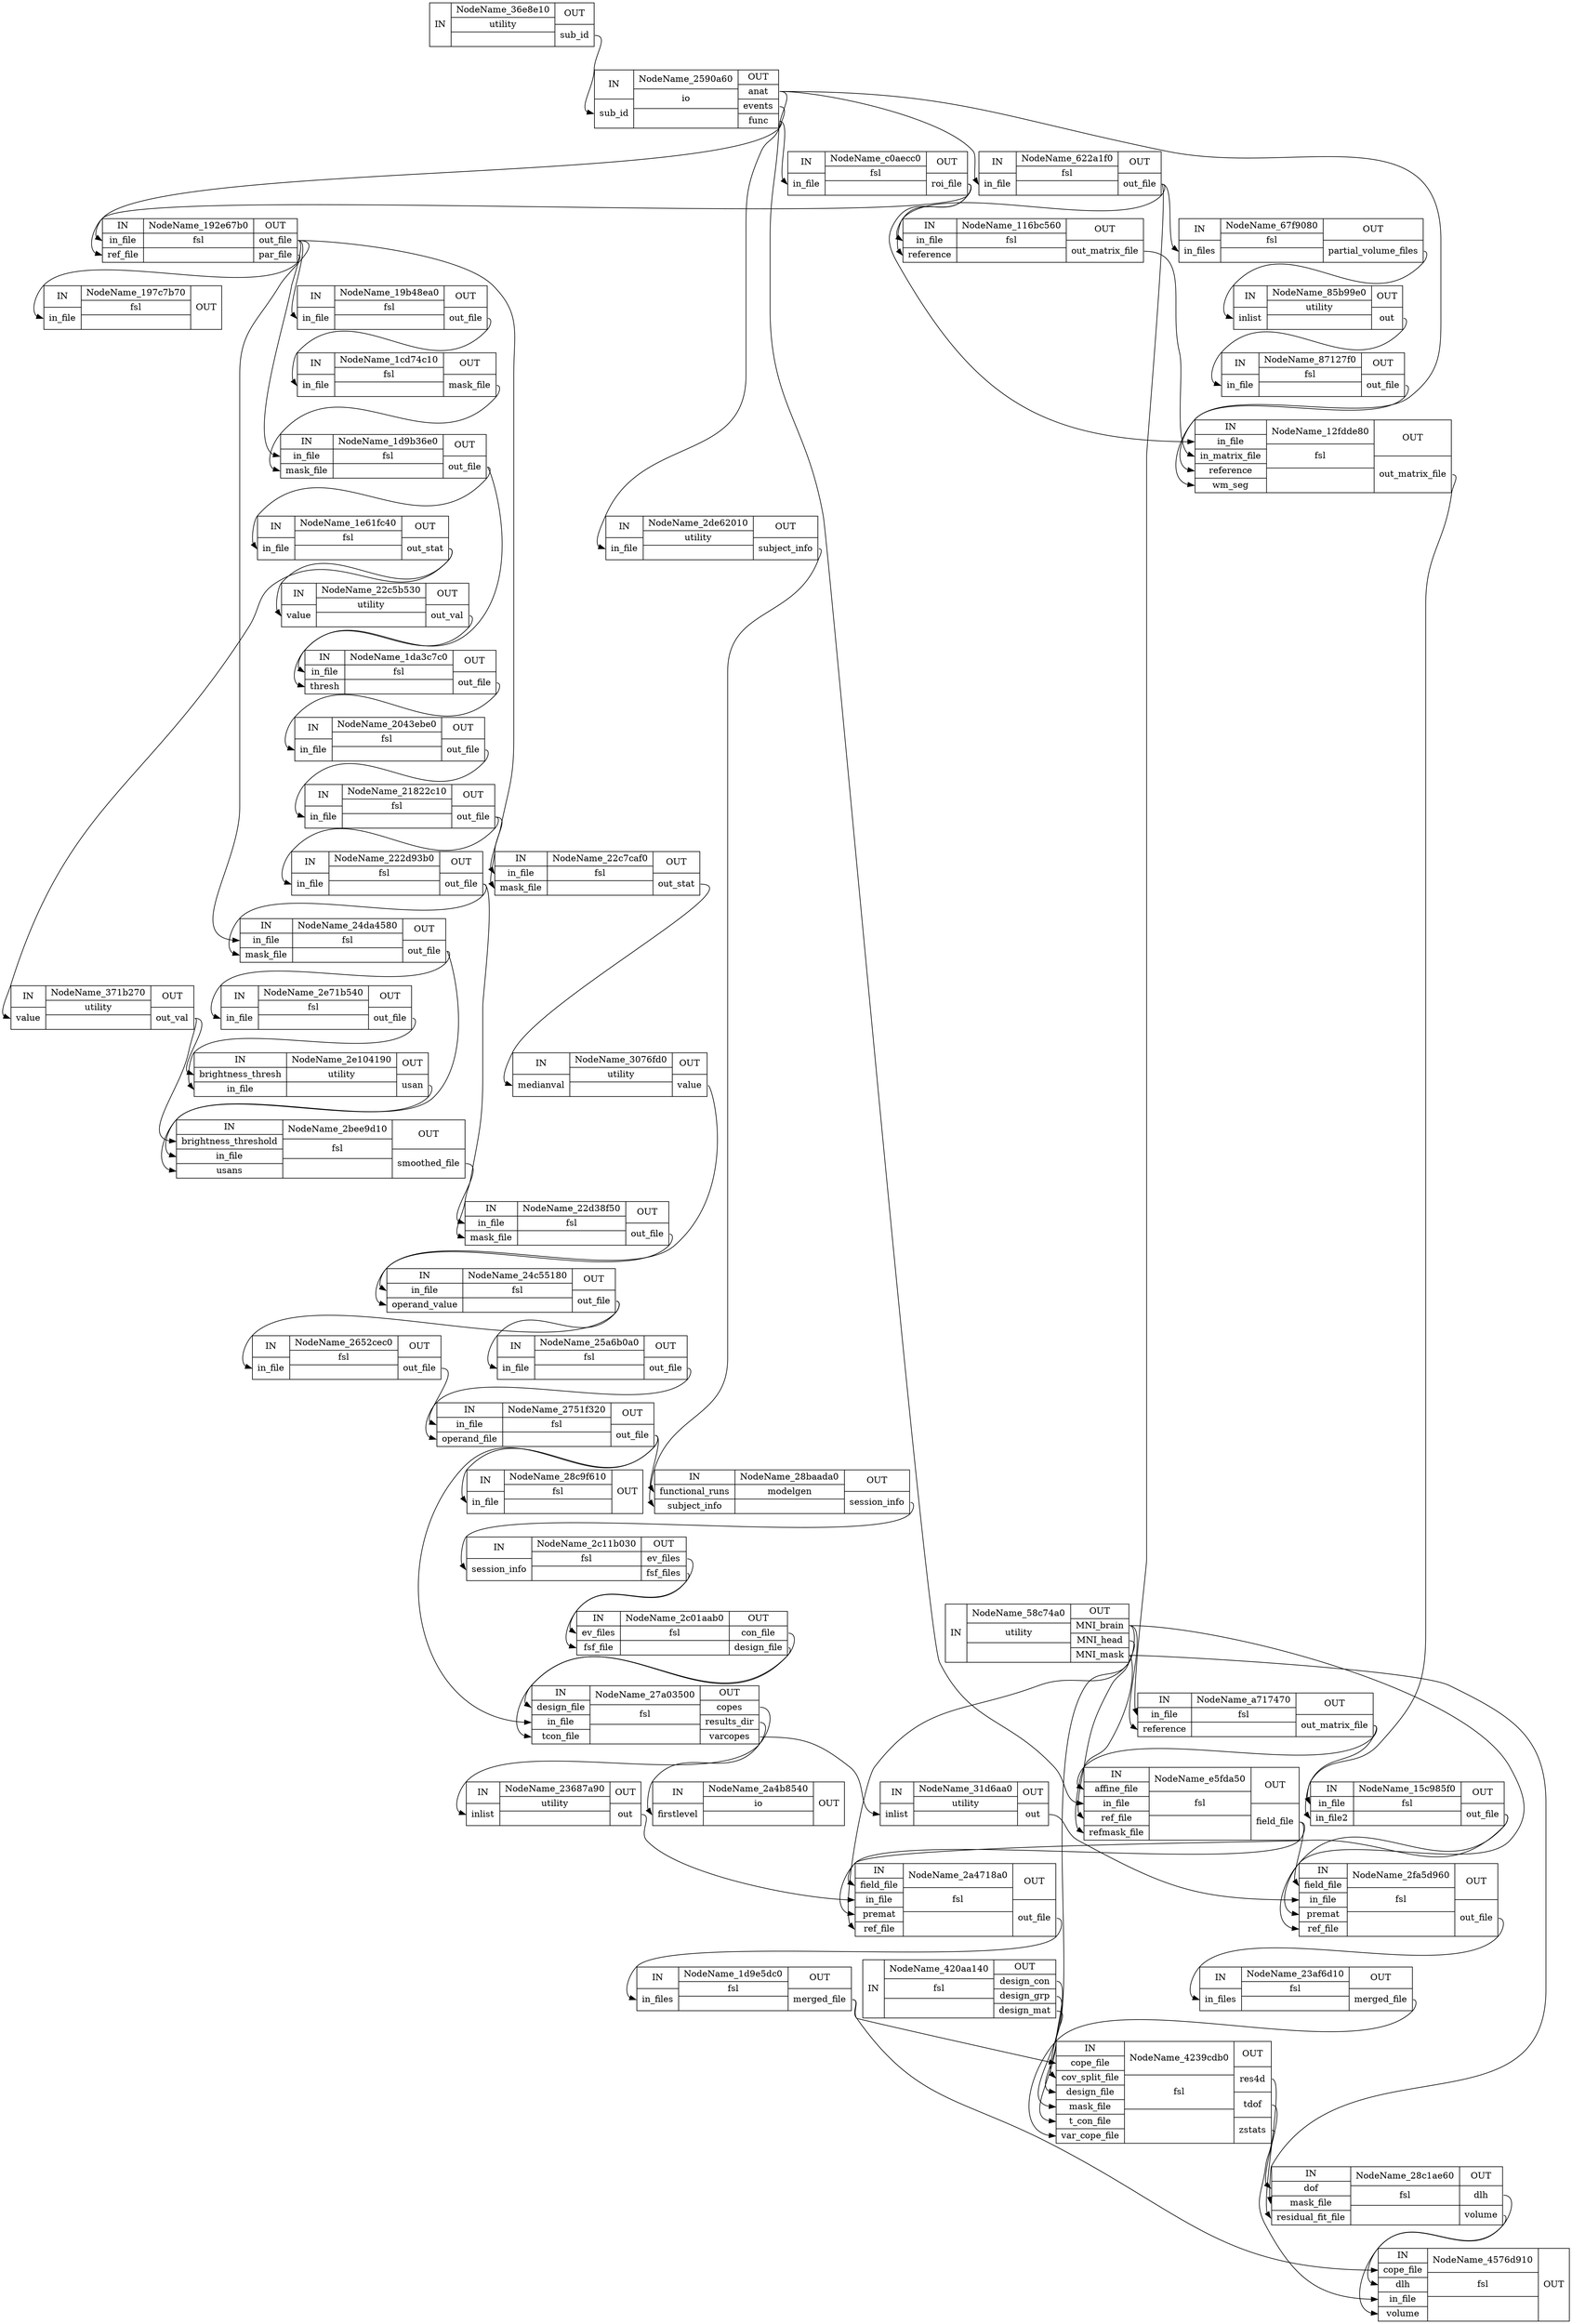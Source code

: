 digraph structs {
node [shape=record];
MyWorkflowNodeName_36e8e10 [label="{IN}|{ NodeName_36e8e10 | utility |  }|{OUT|<outsubid> sub_id}"];
MyWorkflowNodeName_2590a60 [label="{IN|<insubid> sub_id}|{ NodeName_2590a60 | io |  }|{OUT|<outanat> anat|<outevents> events|<outfunc> func}"];
MyWorkflowNodeName_622a1f0 [label="{IN|<ininfile> in_file}|{ NodeName_622a1f0 | fsl |  }|{OUT|<outoutfile> out_file}"];
MyWorkflowNodeName_67f9080 [label="{IN|<ininfiles> in_files}|{ NodeName_67f9080 | fsl |  }|{OUT|<outpartialvolumefiles> partial_volume_files}"];
MyWorkflowNodeName_85b99e0 [label="{IN|<ininlist> inlist}|{ NodeName_85b99e0 | utility |  }|{OUT|<outout> out}"];
MyWorkflowNodeName_87127f0 [label="{IN|<ininfile> in_file}|{ NodeName_87127f0 | fsl |  }|{OUT|<outoutfile> out_file}"];
MyWorkflowNodeName_c0aecc0 [label="{IN|<ininfile> in_file}|{ NodeName_c0aecc0 | fsl |  }|{OUT|<outroifile> roi_file}"];
MyWorkflowNodeName_116bc560 [label="{IN|<ininfile> in_file|<inreference> reference}|{ NodeName_116bc560 | fsl |  }|{OUT|<outoutmatrixfile> out_matrix_file}"];
MyWorkflowNodeName_12fdde80 [label="{IN|<ininfile> in_file|<ininmatrixfile> in_matrix_file|<inreference> reference|<inwmseg> wm_seg}|{ NodeName_12fdde80 | fsl |  }|{OUT|<outoutmatrixfile> out_matrix_file}"];
MyWorkflowNodeName_192e67b0 [label="{IN|<ininfile> in_file|<inreffile> ref_file}|{ NodeName_192e67b0 | fsl |  }|{OUT|<outoutfile> out_file|<outparfile> par_file}"];
MyWorkflowNodeName_197c7b70 [label="{IN|<ininfile> in_file}|{ NodeName_197c7b70 | fsl |  }|{OUT}"];
MyWorkflowNodeName_19b48ea0 [label="{IN|<ininfile> in_file}|{ NodeName_19b48ea0 | fsl |  }|{OUT|<outoutfile> out_file}"];
MyWorkflowNodeName_1cd74c10 [label="{IN|<ininfile> in_file}|{ NodeName_1cd74c10 | fsl |  }|{OUT|<outmaskfile> mask_file}"];
MyWorkflowNodeName_1d9b36e0 [label="{IN|<ininfile> in_file|<inmaskfile> mask_file}|{ NodeName_1d9b36e0 | fsl |  }|{OUT|<outoutfile> out_file}"];
MyWorkflowNodeName_2de62010 [label="{IN|<ininfile> in_file}|{ NodeName_2de62010 | utility |  }|{OUT|<outsubjectinfo> subject_info}"];
MyWorkflowNodeName_1e61fc40 [label="{IN|<ininfile> in_file}|{ NodeName_1e61fc40 | fsl |  }|{OUT|<outoutstat> out_stat}"];
MyWorkflowNodeName_371b270 [label="{IN|<invalue> value}|{ NodeName_371b270 | utility |  }|{OUT|<outoutval> out_val}"];
MyWorkflowNodeName_22c5b530 [label="{IN|<invalue> value}|{ NodeName_22c5b530 | utility |  }|{OUT|<outoutval> out_val}"];
MyWorkflowNodeName_1da3c7c0 [label="{IN|<ininfile> in_file|<inthresh> thresh}|{ NodeName_1da3c7c0 | fsl |  }|{OUT|<outoutfile> out_file}"];
MyWorkflowNodeName_2043ebe0 [label="{IN|<ininfile> in_file}|{ NodeName_2043ebe0 | fsl |  }|{OUT|<outoutfile> out_file}"];
MyWorkflowNodeName_21822c10 [label="{IN|<ininfile> in_file}|{ NodeName_21822c10 | fsl |  }|{OUT|<outoutfile> out_file}"];
MyWorkflowNodeName_22c7caf0 [label="{IN|<ininfile> in_file|<inmaskfile> mask_file}|{ NodeName_22c7caf0 | fsl |  }|{OUT|<outoutstat> out_stat}"];
MyWorkflowNodeName_3076fd0 [label="{IN|<inmedianval> medianval}|{ NodeName_3076fd0 | utility |  }|{OUT|<outvalue> value}"];
MyWorkflowNodeName_222d93b0 [label="{IN|<ininfile> in_file}|{ NodeName_222d93b0 | fsl |  }|{OUT|<outoutfile> out_file}"];
MyWorkflowNodeName_24da4580 [label="{IN|<ininfile> in_file|<inmaskfile> mask_file}|{ NodeName_24da4580 | fsl |  }|{OUT|<outoutfile> out_file}"];
MyWorkflowNodeName_2e71b540 [label="{IN|<ininfile> in_file}|{ NodeName_2e71b540 | fsl |  }|{OUT|<outoutfile> out_file}"];
MyWorkflowNodeName_2e104190 [label="{IN|<inbrightnessthresh> brightness_thresh|<ininfile> in_file}|{ NodeName_2e104190 | utility |  }|{OUT|<outusan> usan}"];
MyWorkflowNodeName_2bee9d10 [label="{IN|<inbrightnessthreshold> brightness_threshold|<ininfile> in_file|<inusans> usans}|{ NodeName_2bee9d10 | fsl |  }|{OUT|<outsmoothedfile> smoothed_file}"];
MyWorkflowNodeName_22d38f50 [label="{IN|<ininfile> in_file|<inmaskfile> mask_file}|{ NodeName_22d38f50 | fsl |  }|{OUT|<outoutfile> out_file}"];
MyWorkflowNodeName_24c55180 [label="{IN|<ininfile> in_file|<inoperandvalue> operand_value}|{ NodeName_24c55180 | fsl |  }|{OUT|<outoutfile> out_file}"];
MyWorkflowNodeName_25a6b0a0 [label="{IN|<ininfile> in_file}|{ NodeName_25a6b0a0 | fsl |  }|{OUT|<outoutfile> out_file}"];
MyWorkflowNodeName_2652cec0 [label="{IN|<ininfile> in_file}|{ NodeName_2652cec0 | fsl |  }|{OUT|<outoutfile> out_file}"];
MyWorkflowNodeName_2751f320 [label="{IN|<ininfile> in_file|<inoperandfile> operand_file}|{ NodeName_2751f320 | fsl |  }|{OUT|<outoutfile> out_file}"];
MyWorkflowNodeName_28c9f610 [label="{IN|<ininfile> in_file}|{ NodeName_28c9f610 | fsl |  }|{OUT}"];
MyWorkflowNodeName_28baada0 [label="{IN|<infunctionalruns> functional_runs|<insubjectinfo> subject_info}|{ NodeName_28baada0 | modelgen |  }|{OUT|<outsessioninfo> session_info}"];
MyWorkflowNodeName_2c11b030 [label="{IN|<insessioninfo> session_info}|{ NodeName_2c11b030 | fsl |  }|{OUT|<outevfiles> ev_files|<outfsffiles> fsf_files}"];
MyWorkflowNodeName_2c01aab0 [label="{IN|<inevfiles> ev_files|<infsffile> fsf_file}|{ NodeName_2c01aab0 | fsl |  }|{OUT|<outconfile> con_file|<outdesignfile> design_file}"];
MyWorkflowNodeName_27a03500 [label="{IN|<indesignfile> design_file|<ininfile> in_file|<intconfile> tcon_file}|{ NodeName_27a03500 | fsl |  }|{OUT|<outcopes> copes|<outresultsdir> results_dir|<outvarcopes> varcopes}"];
MyWorkflowNodeName_2a4b8540 [label="{IN|<infirstlevel> firstlevel}|{ NodeName_2a4b8540 | io |  }|{OUT}"];
MyWorkflowNodeName_23687a90 [label="{IN|<ininlist> inlist}|{ NodeName_23687a90 | utility |  }|{OUT|<outout> out}"];
MyWorkflowNodeName_31d6aa0 [label="{IN|<ininlist> inlist}|{ NodeName_31d6aa0 | utility |  }|{OUT|<outout> out}"];
MyWorkflowNodeName_58c74a0 [label="{IN}|{ NodeName_58c74a0 | utility |  }|{OUT|<outMNIbrain> MNI_brain|<outMNIhead> MNI_head|<outMNImask> MNI_mask}"];
MyWorkflowNodeName_a717470 [label="{IN|<ininfile> in_file|<inreference> reference}|{ NodeName_a717470 | fsl |  }|{OUT|<outoutmatrixfile> out_matrix_file}"];
MyWorkflowNodeName_15c985f0 [label="{IN|<ininfile> in_file|<ininfile2> in_file2}|{ NodeName_15c985f0 | fsl |  }|{OUT|<outoutfile> out_file}"];
MyWorkflowNodeName_e5fda50 [label="{IN|<inaffinefile> affine_file|<ininfile> in_file|<inreffile> ref_file|<inrefmaskfile> refmask_file}|{ NodeName_e5fda50 | fsl |  }|{OUT|<outfieldfile> field_file}"];
MyWorkflowNodeName_2a4718a0 [label="{IN|<infieldfile> field_file|<ininfile> in_file|<inpremat> premat|<inreffile> ref_file}|{ NodeName_2a4718a0 | fsl |  }|{OUT|<outoutfile> out_file}"];
MyWorkflowNodeName_2fa5d960 [label="{IN|<infieldfile> field_file|<ininfile> in_file|<inpremat> premat|<inreffile> ref_file}|{ NodeName_2fa5d960 | fsl |  }|{OUT|<outoutfile> out_file}"];
MyWorkflowNodeName_23af6d10 [label="{IN|<ininfiles> in_files}|{ NodeName_23af6d10 | fsl |  }|{OUT|<outmergedfile> merged_file}"];
MyWorkflowNodeName_420aa140 [label="{IN}|{ NodeName_420aa140 | fsl |  }|{OUT|<outdesigncon> design_con|<outdesigngrp> design_grp|<outdesignmat> design_mat}"];
MyWorkflowNodeName_1d9e5dc0 [label="{IN|<ininfiles> in_files}|{ NodeName_1d9e5dc0 | fsl |  }|{OUT|<outmergedfile> merged_file}"];
MyWorkflowNodeName_4239cdb0 [label="{IN|<incopefile> cope_file|<incovsplitfile> cov_split_file|<indesignfile> design_file|<inmaskfile> mask_file|<intconfile> t_con_file|<invarcopefile> var_cope_file}|{ NodeName_4239cdb0 | fsl |  }|{OUT|<outres4d> res4d|<outtdof> tdof|<outzstats> zstats}"];
MyWorkflowNodeName_28c1ae60 [label="{IN|<indof> dof|<inmaskfile> mask_file|<inresidualfitfile> residual_fit_file}|{ NodeName_28c1ae60 | fsl |  }|{OUT|<outdlh> dlh|<outvolume> volume}"];
MyWorkflowNodeName_4576d910 [label="{IN|<incopefile> cope_file|<indlh> dlh|<ininfile> in_file|<involume> volume}|{ NodeName_4576d910 | fsl |  }|{OUT}"];
MyWorkflowNodeName_116bc560:outoutmatrixfile:e -> MyWorkflowNodeName_12fdde80:ininmatrixfile:w;
MyWorkflowNodeName_12fdde80:outoutmatrixfile:e -> MyWorkflowNodeName_15c985f0:ininfile:w;
MyWorkflowNodeName_15c985f0:outoutfile:e -> MyWorkflowNodeName_2a4718a0:inpremat:w;
MyWorkflowNodeName_15c985f0:outoutfile:e -> MyWorkflowNodeName_2fa5d960:inpremat:w;
MyWorkflowNodeName_192e67b0:outoutfile:e -> MyWorkflowNodeName_19b48ea0:ininfile:w;
MyWorkflowNodeName_192e67b0:outoutfile:e -> MyWorkflowNodeName_1d9b36e0:ininfile:w;
MyWorkflowNodeName_192e67b0:outoutfile:e -> MyWorkflowNodeName_22c7caf0:ininfile:w;
MyWorkflowNodeName_192e67b0:outoutfile:e -> MyWorkflowNodeName_24da4580:ininfile:w;
MyWorkflowNodeName_192e67b0:outparfile:e -> MyWorkflowNodeName_197c7b70:ininfile:w;
MyWorkflowNodeName_19b48ea0:outoutfile:e -> MyWorkflowNodeName_1cd74c10:ininfile:w;
MyWorkflowNodeName_1cd74c10:outmaskfile:e -> MyWorkflowNodeName_1d9b36e0:inmaskfile:w;
MyWorkflowNodeName_1d9b36e0:outoutfile:e -> MyWorkflowNodeName_1da3c7c0:ininfile:w;
MyWorkflowNodeName_1d9b36e0:outoutfile:e -> MyWorkflowNodeName_1e61fc40:ininfile:w;
MyWorkflowNodeName_1d9e5dc0:outmergedfile:e -> MyWorkflowNodeName_4239cdb0:incopefile:w;
MyWorkflowNodeName_1d9e5dc0:outmergedfile:e -> MyWorkflowNodeName_4576d910:incopefile:w;
MyWorkflowNodeName_1da3c7c0:outoutfile:e -> MyWorkflowNodeName_2043ebe0:ininfile:w;
MyWorkflowNodeName_1e61fc40:outoutstat:e -> MyWorkflowNodeName_22c5b530:invalue:w;
MyWorkflowNodeName_1e61fc40:outoutstat:e -> MyWorkflowNodeName_371b270:invalue:w;
MyWorkflowNodeName_2043ebe0:outoutfile:e -> MyWorkflowNodeName_21822c10:ininfile:w;
MyWorkflowNodeName_21822c10:outoutfile:e -> MyWorkflowNodeName_222d93b0:ininfile:w;
MyWorkflowNodeName_21822c10:outoutfile:e -> MyWorkflowNodeName_22c7caf0:inmaskfile:w;
MyWorkflowNodeName_222d93b0:outoutfile:e -> MyWorkflowNodeName_22d38f50:inmaskfile:w;
MyWorkflowNodeName_222d93b0:outoutfile:e -> MyWorkflowNodeName_24da4580:inmaskfile:w;
MyWorkflowNodeName_22c5b530:outoutval:e -> MyWorkflowNodeName_1da3c7c0:inthresh:w;
MyWorkflowNodeName_22c7caf0:outoutstat:e -> MyWorkflowNodeName_3076fd0:inmedianval:w;
MyWorkflowNodeName_22d38f50:outoutfile:e -> MyWorkflowNodeName_24c55180:ininfile:w;
MyWorkflowNodeName_23687a90:outout:e -> MyWorkflowNodeName_2a4718a0:ininfile:w;
MyWorkflowNodeName_23af6d10:outmergedfile:e -> MyWorkflowNodeName_4239cdb0:invarcopefile:w;
MyWorkflowNodeName_24c55180:outoutfile:e -> MyWorkflowNodeName_25a6b0a0:ininfile:w;
MyWorkflowNodeName_24c55180:outoutfile:e -> MyWorkflowNodeName_2652cec0:ininfile:w;
MyWorkflowNodeName_24da4580:outoutfile:e -> MyWorkflowNodeName_2bee9d10:ininfile:w;
MyWorkflowNodeName_24da4580:outoutfile:e -> MyWorkflowNodeName_2e71b540:ininfile:w;
MyWorkflowNodeName_2590a60:outanat:e -> MyWorkflowNodeName_12fdde80:inreference:w;
MyWorkflowNodeName_2590a60:outanat:e -> MyWorkflowNodeName_622a1f0:ininfile:w;
MyWorkflowNodeName_2590a60:outanat:e -> MyWorkflowNodeName_e5fda50:ininfile:w;
MyWorkflowNodeName_2590a60:outevents:e -> MyWorkflowNodeName_2de62010:ininfile:w;
MyWorkflowNodeName_2590a60:outfunc:e -> MyWorkflowNodeName_192e67b0:ininfile:w;
MyWorkflowNodeName_2590a60:outfunc:e -> MyWorkflowNodeName_c0aecc0:ininfile:w;
MyWorkflowNodeName_25a6b0a0:outoutfile:e -> MyWorkflowNodeName_2751f320:inoperandfile:w;
MyWorkflowNodeName_2652cec0:outoutfile:e -> MyWorkflowNodeName_2751f320:ininfile:w;
MyWorkflowNodeName_2751f320:outoutfile:e -> MyWorkflowNodeName_27a03500:ininfile:w;
MyWorkflowNodeName_2751f320:outoutfile:e -> MyWorkflowNodeName_28baada0:infunctionalruns:w;
MyWorkflowNodeName_2751f320:outoutfile:e -> MyWorkflowNodeName_28c9f610:ininfile:w;
MyWorkflowNodeName_27a03500:outcopes:e -> MyWorkflowNodeName_23687a90:ininlist:w;
MyWorkflowNodeName_27a03500:outresultsdir:e -> MyWorkflowNodeName_2a4b8540:infirstlevel:w;
MyWorkflowNodeName_27a03500:outvarcopes:e -> MyWorkflowNodeName_31d6aa0:ininlist:w;
MyWorkflowNodeName_28baada0:outsessioninfo:e -> MyWorkflowNodeName_2c11b030:insessioninfo:w;
MyWorkflowNodeName_28c1ae60:outdlh:e -> MyWorkflowNodeName_4576d910:indlh:w;
MyWorkflowNodeName_28c1ae60:outvolume:e -> MyWorkflowNodeName_4576d910:involume:w;
MyWorkflowNodeName_2a4718a0:outoutfile:e -> MyWorkflowNodeName_1d9e5dc0:ininfiles:w;
MyWorkflowNodeName_2bee9d10:outsmoothedfile:e -> MyWorkflowNodeName_22d38f50:ininfile:w;
MyWorkflowNodeName_2c01aab0:outconfile:e -> MyWorkflowNodeName_27a03500:intconfile:w;
MyWorkflowNodeName_2c01aab0:outdesignfile:e -> MyWorkflowNodeName_27a03500:indesignfile:w;
MyWorkflowNodeName_2c11b030:outevfiles:e -> MyWorkflowNodeName_2c01aab0:inevfiles:w;
MyWorkflowNodeName_2c11b030:outfsffiles:e -> MyWorkflowNodeName_2c01aab0:infsffile:w;
MyWorkflowNodeName_2de62010:outsubjectinfo:e -> MyWorkflowNodeName_28baada0:insubjectinfo:w;
MyWorkflowNodeName_2e104190:outusan:e -> MyWorkflowNodeName_2bee9d10:inusans:w;
MyWorkflowNodeName_2e71b540:outoutfile:e -> MyWorkflowNodeName_2e104190:ininfile:w;
MyWorkflowNodeName_2fa5d960:outoutfile:e -> MyWorkflowNodeName_23af6d10:ininfiles:w;
MyWorkflowNodeName_3076fd0:outvalue:e -> MyWorkflowNodeName_24c55180:inoperandvalue:w;
MyWorkflowNodeName_31d6aa0:outout:e -> MyWorkflowNodeName_2fa5d960:ininfile:w;
MyWorkflowNodeName_36e8e10:outsubid:e -> MyWorkflowNodeName_2590a60:insubid:w;
MyWorkflowNodeName_371b270:outoutval:e -> MyWorkflowNodeName_2bee9d10:inbrightnessthreshold:w;
MyWorkflowNodeName_371b270:outoutval:e -> MyWorkflowNodeName_2e104190:inbrightnessthresh:w;
MyWorkflowNodeName_420aa140:outdesigncon:e -> MyWorkflowNodeName_4239cdb0:intconfile:w;
MyWorkflowNodeName_420aa140:outdesigngrp:e -> MyWorkflowNodeName_4239cdb0:incovsplitfile:w;
MyWorkflowNodeName_420aa140:outdesignmat:e -> MyWorkflowNodeName_4239cdb0:indesignfile:w;
MyWorkflowNodeName_4239cdb0:outres4d:e -> MyWorkflowNodeName_28c1ae60:inresidualfitfile:w;
MyWorkflowNodeName_4239cdb0:outtdof:e -> MyWorkflowNodeName_28c1ae60:indof:w;
MyWorkflowNodeName_4239cdb0:outzstats:e -> MyWorkflowNodeName_4576d910:ininfile:w;
MyWorkflowNodeName_58c74a0:outMNIbrain:e -> MyWorkflowNodeName_2a4718a0:inreffile:w;
MyWorkflowNodeName_58c74a0:outMNIbrain:e -> MyWorkflowNodeName_2fa5d960:inreffile:w;
MyWorkflowNodeName_58c74a0:outMNIbrain:e -> MyWorkflowNodeName_a717470:inreference:w;
MyWorkflowNodeName_58c74a0:outMNIhead:e -> MyWorkflowNodeName_e5fda50:inreffile:w;
MyWorkflowNodeName_58c74a0:outMNImask:e -> MyWorkflowNodeName_28c1ae60:inmaskfile:w;
MyWorkflowNodeName_58c74a0:outMNImask:e -> MyWorkflowNodeName_4239cdb0:inmaskfile:w;
MyWorkflowNodeName_58c74a0:outMNImask:e -> MyWorkflowNodeName_e5fda50:inrefmaskfile:w;
MyWorkflowNodeName_622a1f0:outoutfile:e -> MyWorkflowNodeName_116bc560:inreference:w;
MyWorkflowNodeName_622a1f0:outoutfile:e -> MyWorkflowNodeName_67f9080:ininfiles:w;
MyWorkflowNodeName_622a1f0:outoutfile:e -> MyWorkflowNodeName_a717470:ininfile:w;
MyWorkflowNodeName_67f9080:outpartialvolumefiles:e -> MyWorkflowNodeName_85b99e0:ininlist:w;
MyWorkflowNodeName_85b99e0:outout:e -> MyWorkflowNodeName_87127f0:ininfile:w;
MyWorkflowNodeName_87127f0:outoutfile:e -> MyWorkflowNodeName_12fdde80:inwmseg:w;
MyWorkflowNodeName_a717470:outoutmatrixfile:e -> MyWorkflowNodeName_15c985f0:ininfile2:w;
MyWorkflowNodeName_a717470:outoutmatrixfile:e -> MyWorkflowNodeName_e5fda50:inaffinefile:w;
MyWorkflowNodeName_c0aecc0:outroifile:e -> MyWorkflowNodeName_116bc560:ininfile:w;
MyWorkflowNodeName_c0aecc0:outroifile:e -> MyWorkflowNodeName_12fdde80:ininfile:w;
MyWorkflowNodeName_c0aecc0:outroifile:e -> MyWorkflowNodeName_192e67b0:inreffile:w;
MyWorkflowNodeName_e5fda50:outfieldfile:e -> MyWorkflowNodeName_2a4718a0:infieldfile:w;
MyWorkflowNodeName_e5fda50:outfieldfile:e -> MyWorkflowNodeName_2fa5d960:infieldfile:w;
}